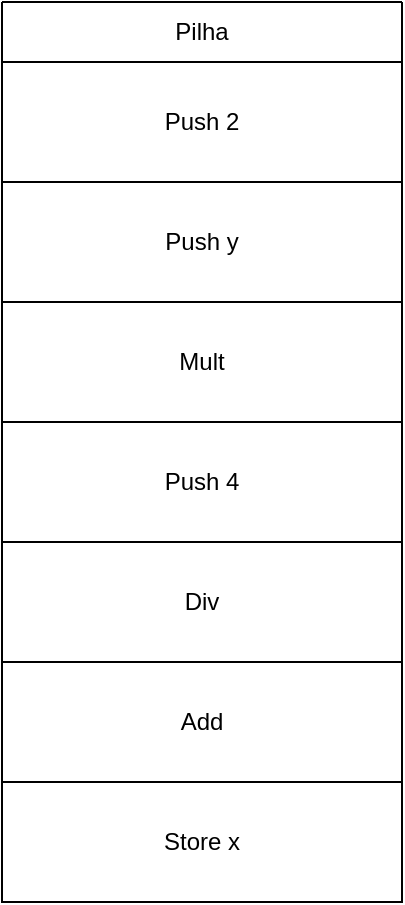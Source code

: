 <mxfile version="24.6.4" type="github">
  <diagram name="Página-1" id="MC9HsX5HIXpegdKyrHWd">
    <mxGraphModel dx="961" dy="523" grid="1" gridSize="10" guides="1" tooltips="1" connect="1" arrows="1" fold="1" page="1" pageScale="1" pageWidth="827" pageHeight="1169" math="0" shadow="0">
      <root>
        <mxCell id="0" />
        <mxCell id="1" parent="0" />
        <mxCell id="MmORzW6OTiIfaRil08I7-14" value="" style="swimlane;startSize=0;" vertex="1" parent="1">
          <mxGeometry x="250" y="80" width="200" height="210" as="geometry" />
        </mxCell>
        <mxCell id="MmORzW6OTiIfaRil08I7-15" value="" style="rounded=0;whiteSpace=wrap;html=1;" vertex="1" parent="MmORzW6OTiIfaRil08I7-14">
          <mxGeometry y="30" width="200" height="60" as="geometry" />
        </mxCell>
        <mxCell id="MmORzW6OTiIfaRil08I7-18" value="" style="rounded=0;whiteSpace=wrap;html=1;" vertex="1" parent="MmORzW6OTiIfaRil08I7-14">
          <mxGeometry y="90" width="200" height="60" as="geometry" />
        </mxCell>
        <mxCell id="MmORzW6OTiIfaRil08I7-19" value="" style="rounded=0;whiteSpace=wrap;html=1;" vertex="1" parent="MmORzW6OTiIfaRil08I7-14">
          <mxGeometry y="150" width="200" height="60" as="geometry" />
        </mxCell>
        <mxCell id="MmORzW6OTiIfaRil08I7-23" value="Pilha" style="text;strokeColor=none;align=center;fillColor=none;html=1;verticalAlign=middle;whiteSpace=wrap;rounded=0;" vertex="1" parent="MmORzW6OTiIfaRil08I7-14">
          <mxGeometry x="70" width="60" height="30" as="geometry" />
        </mxCell>
        <mxCell id="MmORzW6OTiIfaRil08I7-24" value="Push 2" style="text;strokeColor=none;align=center;fillColor=none;html=1;verticalAlign=middle;whiteSpace=wrap;rounded=0;" vertex="1" parent="MmORzW6OTiIfaRil08I7-14">
          <mxGeometry x="70" y="45" width="60" height="30" as="geometry" />
        </mxCell>
        <mxCell id="MmORzW6OTiIfaRil08I7-25" value="Push y" style="text;strokeColor=none;align=center;fillColor=none;html=1;verticalAlign=middle;whiteSpace=wrap;rounded=0;" vertex="1" parent="MmORzW6OTiIfaRil08I7-14">
          <mxGeometry x="70" y="105" width="60" height="30" as="geometry" />
        </mxCell>
        <mxCell id="MmORzW6OTiIfaRil08I7-26" value="Mult" style="text;strokeColor=none;align=center;fillColor=none;html=1;verticalAlign=middle;whiteSpace=wrap;rounded=0;" vertex="1" parent="MmORzW6OTiIfaRil08I7-14">
          <mxGeometry x="70" y="165" width="60" height="30" as="geometry" />
        </mxCell>
        <mxCell id="MmORzW6OTiIfaRil08I7-20" value="" style="rounded=0;whiteSpace=wrap;html=1;" vertex="1" parent="1">
          <mxGeometry x="250" y="290" width="200" height="60" as="geometry" />
        </mxCell>
        <mxCell id="MmORzW6OTiIfaRil08I7-21" value="" style="rounded=0;whiteSpace=wrap;html=1;" vertex="1" parent="1">
          <mxGeometry x="250" y="350" width="200" height="60" as="geometry" />
        </mxCell>
        <mxCell id="MmORzW6OTiIfaRil08I7-22" value="" style="rounded=0;whiteSpace=wrap;html=1;" vertex="1" parent="1">
          <mxGeometry x="250" y="410" width="200" height="60" as="geometry" />
        </mxCell>
        <mxCell id="MmORzW6OTiIfaRil08I7-27" value="Push 4" style="text;strokeColor=none;align=center;fillColor=none;html=1;verticalAlign=middle;whiteSpace=wrap;rounded=0;" vertex="1" parent="1">
          <mxGeometry x="320" y="305" width="60" height="30" as="geometry" />
        </mxCell>
        <mxCell id="MmORzW6OTiIfaRil08I7-28" value="Div" style="text;strokeColor=none;align=center;fillColor=none;html=1;verticalAlign=middle;whiteSpace=wrap;rounded=0;" vertex="1" parent="1">
          <mxGeometry x="320" y="365" width="60" height="30" as="geometry" />
        </mxCell>
        <mxCell id="MmORzW6OTiIfaRil08I7-29" value="Add" style="text;strokeColor=none;align=center;fillColor=none;html=1;verticalAlign=middle;whiteSpace=wrap;rounded=0;" vertex="1" parent="1">
          <mxGeometry x="320" y="425" width="60" height="30" as="geometry" />
        </mxCell>
        <mxCell id="MmORzW6OTiIfaRil08I7-30" value="" style="rounded=0;whiteSpace=wrap;html=1;" vertex="1" parent="1">
          <mxGeometry x="250" y="470" width="200" height="60" as="geometry" />
        </mxCell>
        <mxCell id="MmORzW6OTiIfaRil08I7-31" value="Store x" style="text;strokeColor=none;align=center;fillColor=none;html=1;verticalAlign=middle;whiteSpace=wrap;rounded=0;" vertex="1" parent="1">
          <mxGeometry x="320" y="485" width="60" height="30" as="geometry" />
        </mxCell>
      </root>
    </mxGraphModel>
  </diagram>
</mxfile>
